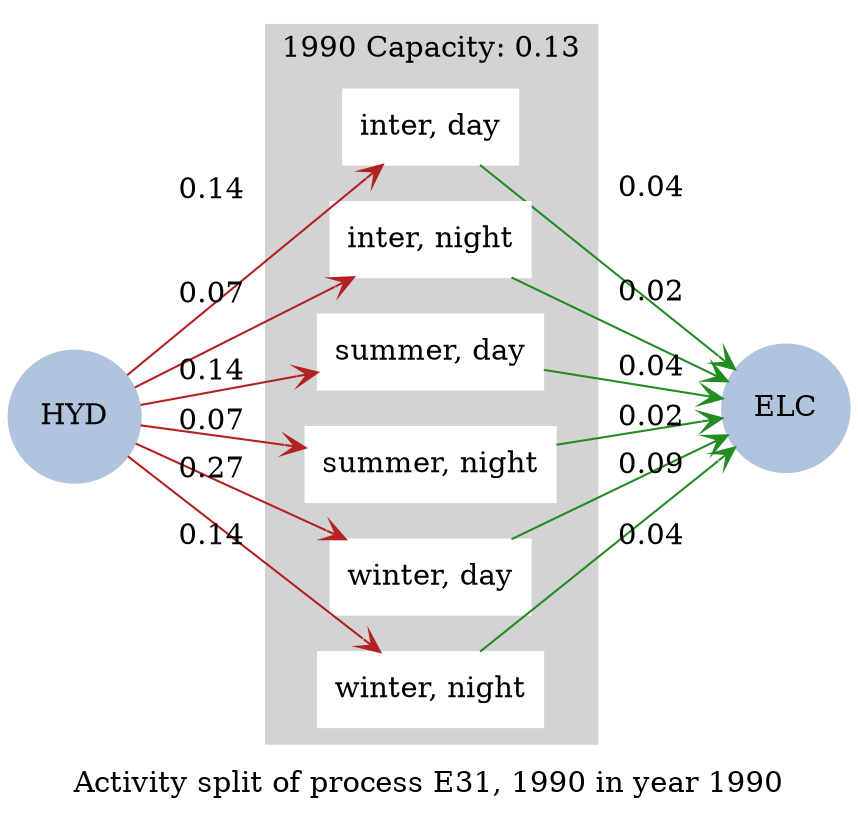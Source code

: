 strict digraph model {
	label = "Activity split of process E31, 1990 in year 1990" ;

	compound    = "True" ;
	concentrate = "True";
	rankdir     = "LR" ;
	splines     = "False" ;

	node [ style="filled" ] ;
	edge [ arrowhead="vee" ] ;

	subgraph cluster_slices {
		label = "1990 Capacity: 0.13" ;

		color = "lightgrey" ;
		rank  = "same" ;
		style = "filled" ;

		node [ color="white", shape="box" ] ;

		"inter, day" ;
		"inter, night" ;
		"summer, day" ;
		"summer, night" ;
		"winter, day" ;
		"winter, night" ;
	}

	subgraph energy_carriers {
		node [
		  color     = "lightsteelblue",
		  fontcolor = "black",
		  shape     = "circle"
		] ;

		"ELC" [ href="../commodities/rc_ELC_1990.svg" ] ;
		"HYD" [ href="../commodities/rc_HYD_1990.svg" ] ;
	}

	subgraph inputs {
		edge [ color="firebrick" ] ;

		"HYD" -> "inter, day"    [ label="0.14" ] ;
		"HYD" -> "inter, night"  [ label="0.07" ] ;
		"HYD" -> "summer, day"   [ label="0.14" ] ;
		"HYD" -> "summer, night" [ label="0.07" ] ;
		"HYD" -> "winter, day"   [ label="0.27" ] ;
		"HYD" -> "winter, night" [ label="0.14" ] ;
	}

	subgraph outputs {
		edge [ color="forestgreen" ] ;

		"inter, day"    -> "ELC" [ label="0.04" ] ;
		"inter, night"  -> "ELC" [ label="0.02" ] ;
		"summer, day"   -> "ELC" [ label="0.04" ] ;
		"summer, night" -> "ELC" [ label="0.02" ] ;
		"winter, day"   -> "ELC" [ label="0.09" ] ;
		"winter, night" -> "ELC" [ label="0.04" ] ;
	}
}
